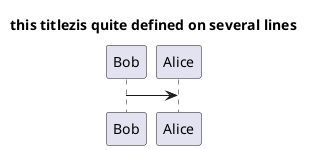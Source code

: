 {
  "sha1": "ceur1ff0d7be3xph35prpx7e550wm0f",
  "insertion": {
    "when": "2024-06-01T09:03:01.347Z",
    "user": "plantuml@gmail.com"
  }
}
@startuml

title this <b>title</b>zis quite defined on several lines
Bob -> Alice

@enduml
